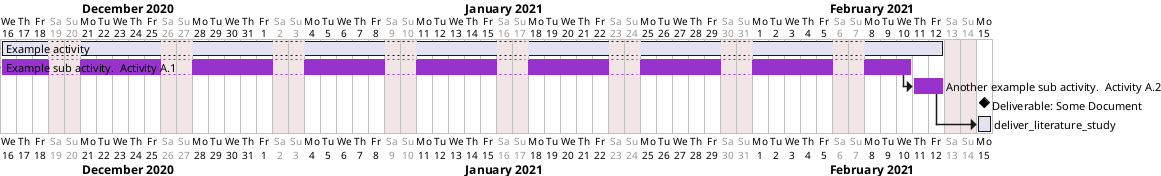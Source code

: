 @startgantt
project starts the 2020/12/16
saturday are closed
sunday are closed

'define duration  wp0
[Example activity] as [wpA] lasts 43 days
	[Example sub activity.  Activity A.1] as [wpA_1] lasts 41 days		
	[Another example sub activity.  Activity A.2] as [wpA_2] lasts 2 days
	[Deliverable: Some Document] as [deliver_deliver] happens 2021-02-15

	
' define order  wp1
[wpA_1] starts at [wpA]'s start
[wpA_2] starts at [wpA_1]'s end

[wpA_2]->[deliver_literature_study]
	
	
' define coloring of blocks
' define order  wp1
[wpA_1] is colored in DarkOrchid
[wpA_2] is colored in DarkOrchid

@endgantt
